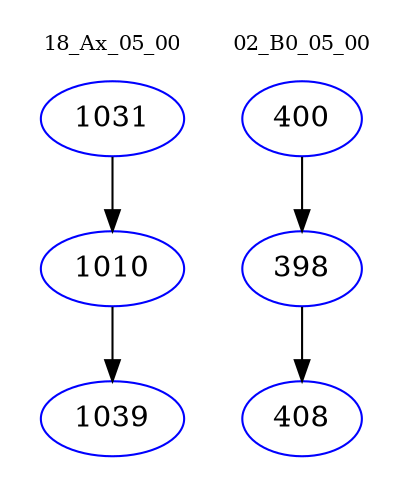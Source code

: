 digraph{
subgraph cluster_0 {
color = white
label = "18_Ax_05_00";
fontsize=10;
T0_1031 [label="1031", color="blue"]
T0_1031 -> T0_1010 [color="black"]
T0_1010 [label="1010", color="blue"]
T0_1010 -> T0_1039 [color="black"]
T0_1039 [label="1039", color="blue"]
}
subgraph cluster_1 {
color = white
label = "02_B0_05_00";
fontsize=10;
T1_400 [label="400", color="blue"]
T1_400 -> T1_398 [color="black"]
T1_398 [label="398", color="blue"]
T1_398 -> T1_408 [color="black"]
T1_408 [label="408", color="blue"]
}
}
